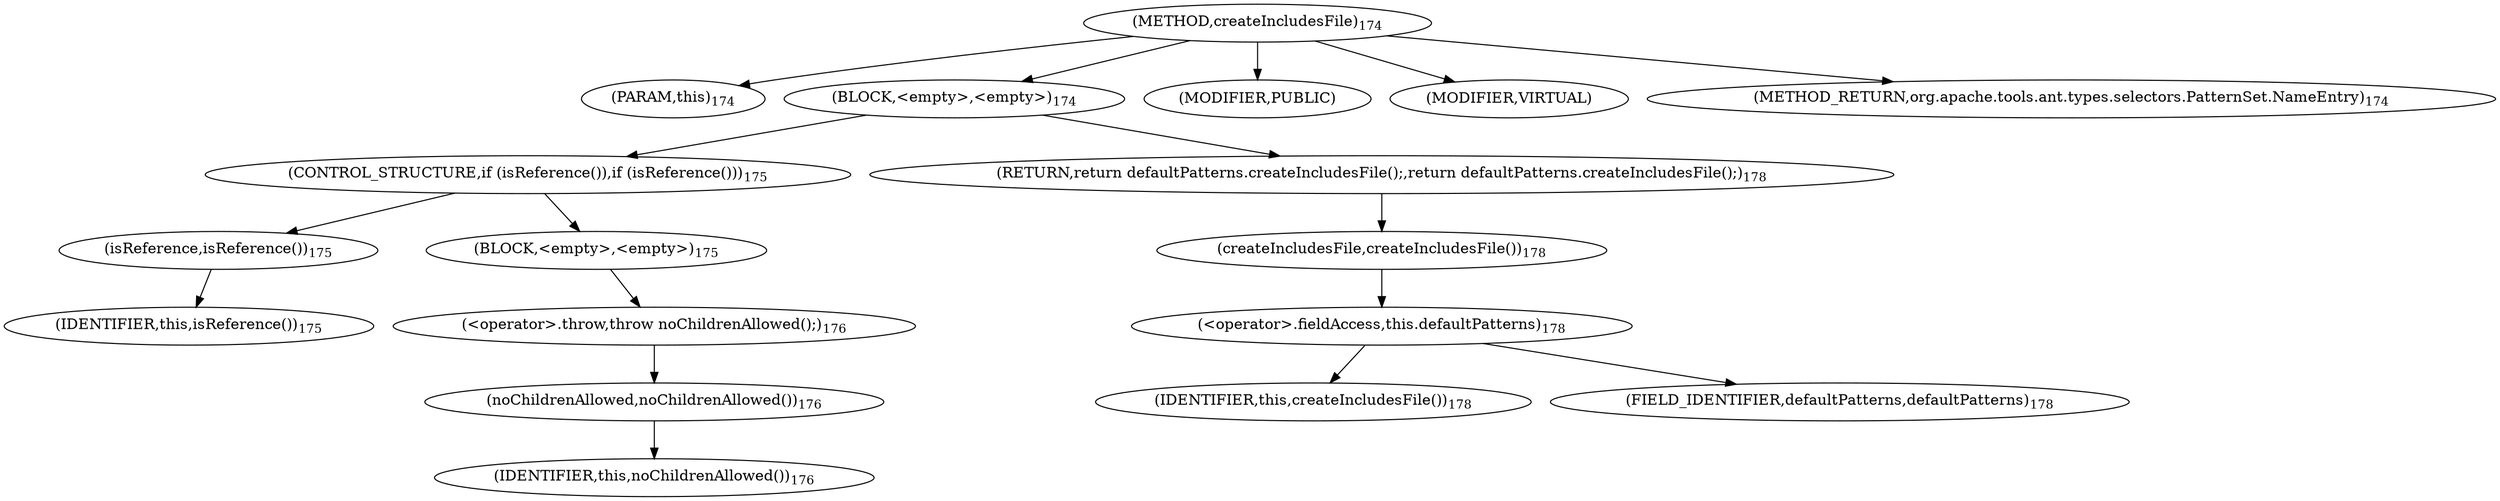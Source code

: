digraph "createIncludesFile" {  
"428" [label = <(METHOD,createIncludesFile)<SUB>174</SUB>> ]
"35" [label = <(PARAM,this)<SUB>174</SUB>> ]
"429" [label = <(BLOCK,&lt;empty&gt;,&lt;empty&gt;)<SUB>174</SUB>> ]
"430" [label = <(CONTROL_STRUCTURE,if (isReference()),if (isReference()))<SUB>175</SUB>> ]
"431" [label = <(isReference,isReference())<SUB>175</SUB>> ]
"34" [label = <(IDENTIFIER,this,isReference())<SUB>175</SUB>> ]
"432" [label = <(BLOCK,&lt;empty&gt;,&lt;empty&gt;)<SUB>175</SUB>> ]
"433" [label = <(&lt;operator&gt;.throw,throw noChildrenAllowed();)<SUB>176</SUB>> ]
"434" [label = <(noChildrenAllowed,noChildrenAllowed())<SUB>176</SUB>> ]
"36" [label = <(IDENTIFIER,this,noChildrenAllowed())<SUB>176</SUB>> ]
"435" [label = <(RETURN,return defaultPatterns.createIncludesFile();,return defaultPatterns.createIncludesFile();)<SUB>178</SUB>> ]
"436" [label = <(createIncludesFile,createIncludesFile())<SUB>178</SUB>> ]
"437" [label = <(&lt;operator&gt;.fieldAccess,this.defaultPatterns)<SUB>178</SUB>> ]
"438" [label = <(IDENTIFIER,this,createIncludesFile())<SUB>178</SUB>> ]
"439" [label = <(FIELD_IDENTIFIER,defaultPatterns,defaultPatterns)<SUB>178</SUB>> ]
"440" [label = <(MODIFIER,PUBLIC)> ]
"441" [label = <(MODIFIER,VIRTUAL)> ]
"442" [label = <(METHOD_RETURN,org.apache.tools.ant.types.selectors.PatternSet.NameEntry)<SUB>174</SUB>> ]
  "428" -> "35" 
  "428" -> "429" 
  "428" -> "440" 
  "428" -> "441" 
  "428" -> "442" 
  "429" -> "430" 
  "429" -> "435" 
  "430" -> "431" 
  "430" -> "432" 
  "431" -> "34" 
  "432" -> "433" 
  "433" -> "434" 
  "434" -> "36" 
  "435" -> "436" 
  "436" -> "437" 
  "437" -> "438" 
  "437" -> "439" 
}
